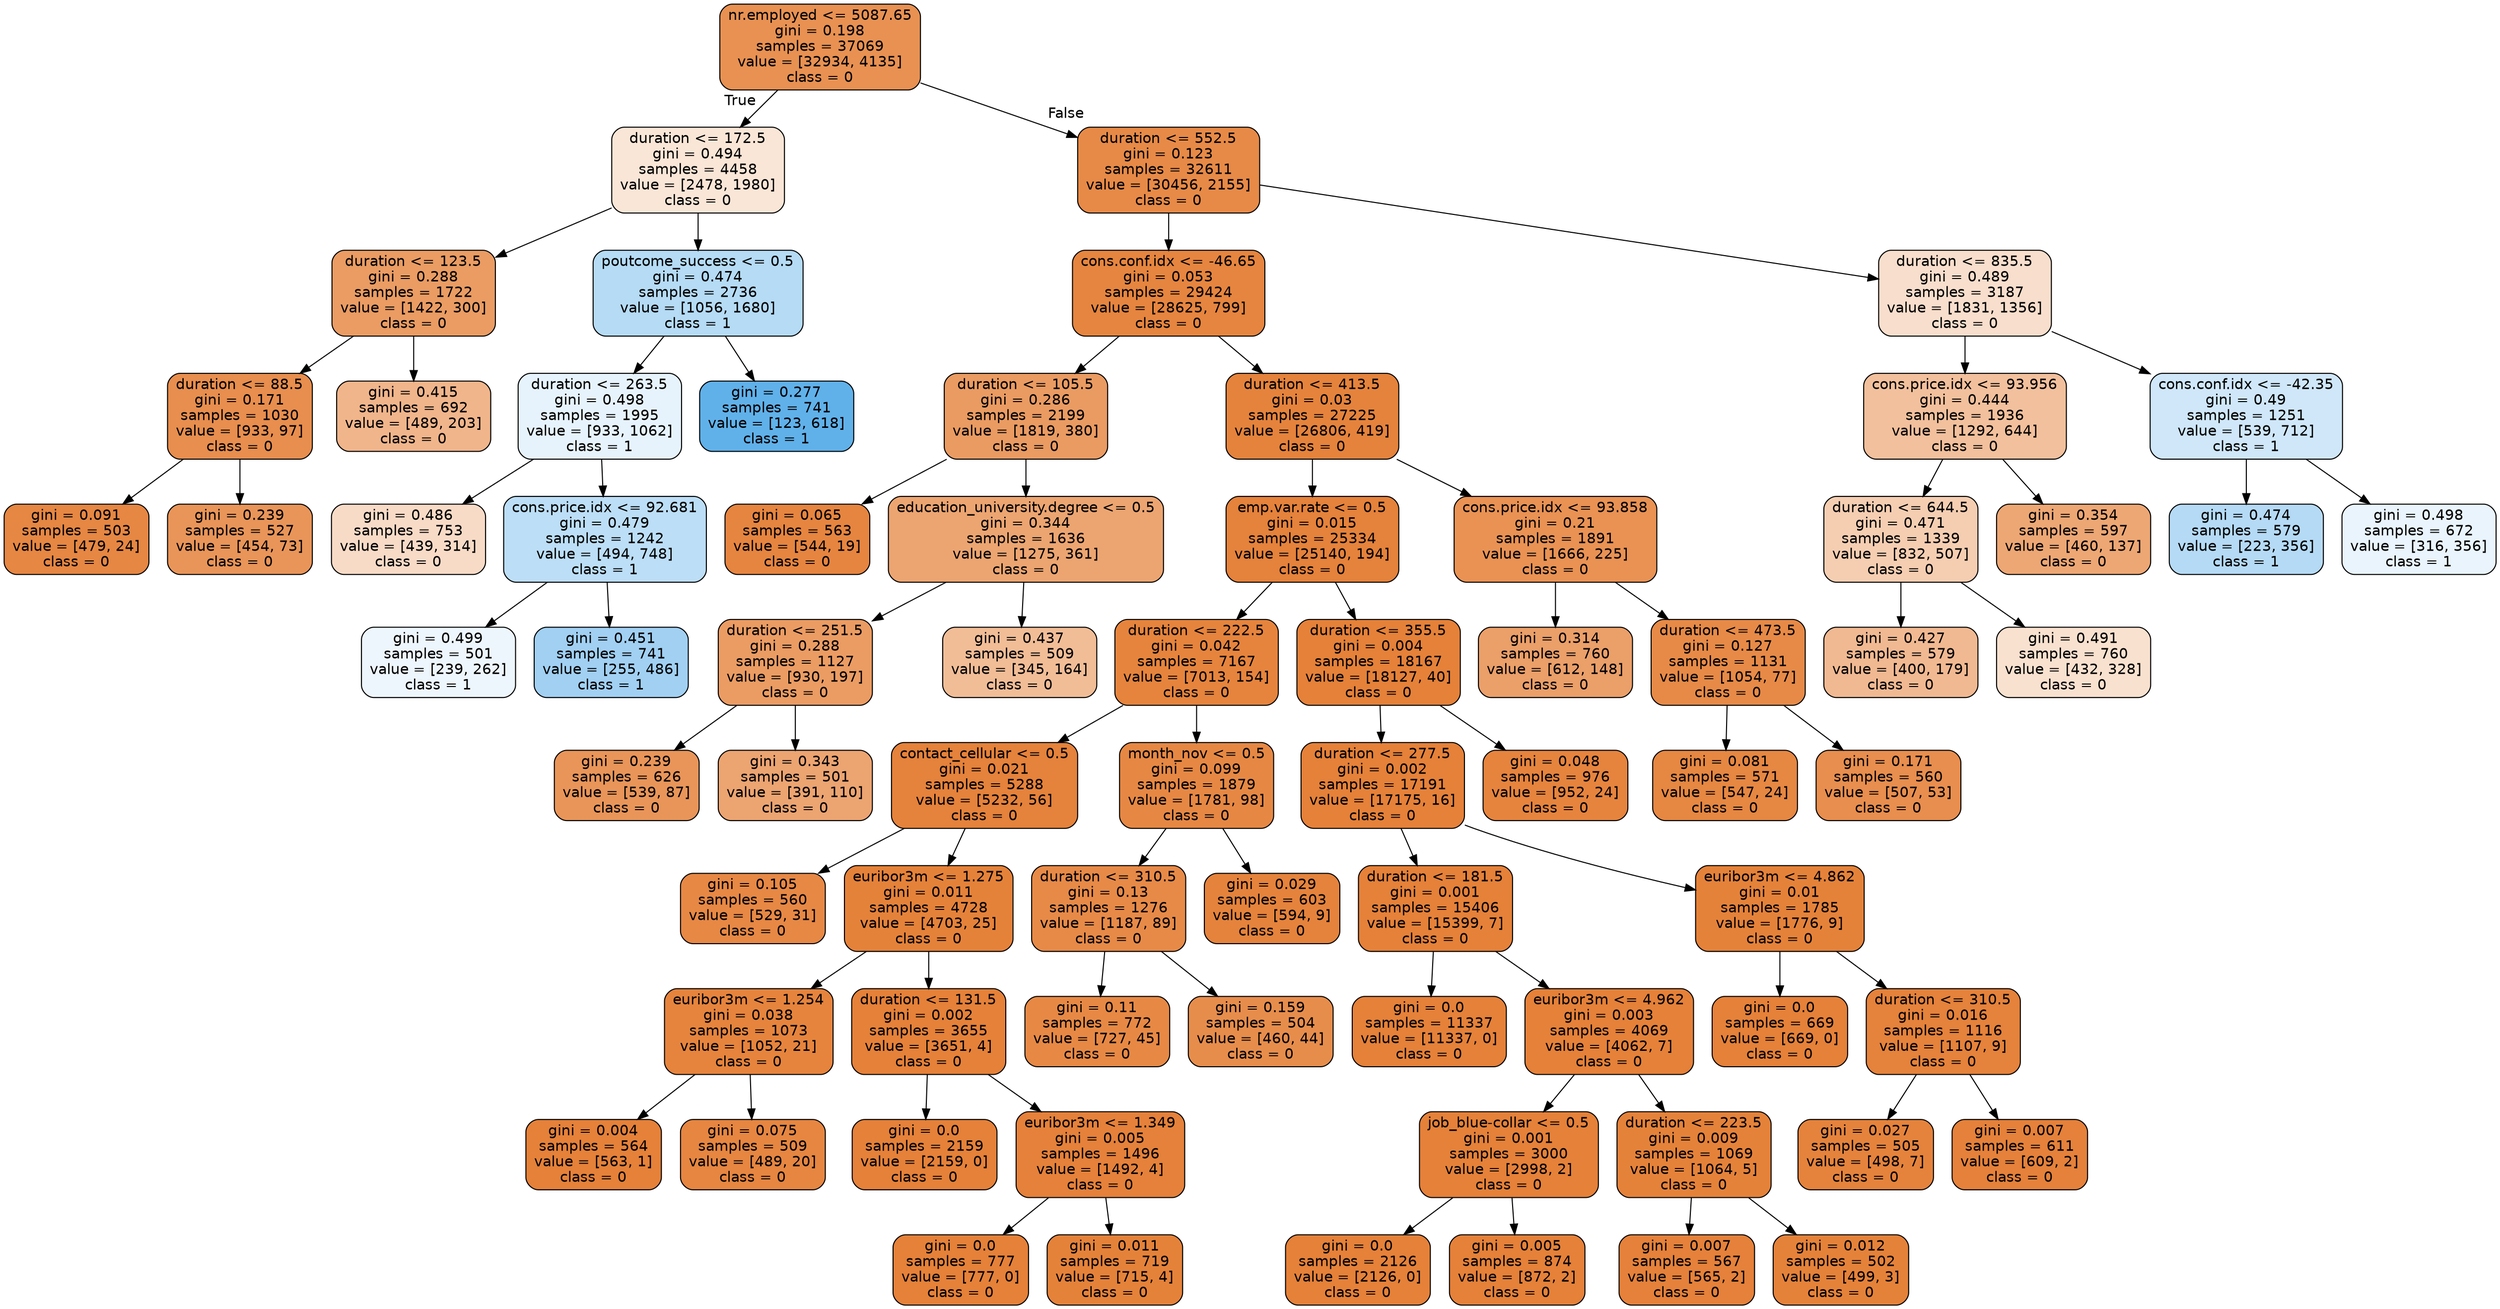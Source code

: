 digraph Tree {
node [shape=box, style="filled, rounded", color="black", fontname=helvetica] ;
edge [fontname=helvetica] ;
0 [label="nr.employed <= 5087.65\ngini = 0.198\nsamples = 37069\nvalue = [32934, 4135]\nclass = 0", fillcolor="#e89152"] ;
1 [label="duration <= 172.5\ngini = 0.494\nsamples = 4458\nvalue = [2478, 1980]\nclass = 0", fillcolor="#fae6d7"] ;
0 -> 1 [labeldistance=2.5, labelangle=45, headlabel="True"] ;
2 [label="duration <= 123.5\ngini = 0.288\nsamples = 1722\nvalue = [1422, 300]\nclass = 0", fillcolor="#ea9c63"] ;
1 -> 2 ;
3 [label="duration <= 88.5\ngini = 0.171\nsamples = 1030\nvalue = [933, 97]\nclass = 0", fillcolor="#e88e4e"] ;
2 -> 3 ;
4 [label="gini = 0.091\nsamples = 503\nvalue = [479, 24]\nclass = 0", fillcolor="#e68743"] ;
3 -> 4 ;
5 [label="gini = 0.239\nsamples = 527\nvalue = [454, 73]\nclass = 0", fillcolor="#e99559"] ;
3 -> 5 ;
6 [label="gini = 0.415\nsamples = 692\nvalue = [489, 203]\nclass = 0", fillcolor="#f0b58b"] ;
2 -> 6 ;
7 [label="poutcome_success <= 0.5\ngini = 0.474\nsamples = 2736\nvalue = [1056, 1680]\nclass = 1", fillcolor="#b5dbf5"] ;
1 -> 7 ;
8 [label="duration <= 263.5\ngini = 0.498\nsamples = 1995\nvalue = [933, 1062]\nclass = 1", fillcolor="#e7f3fc"] ;
7 -> 8 ;
9 [label="gini = 0.486\nsamples = 753\nvalue = [439, 314]\nclass = 0", fillcolor="#f8dbc7"] ;
8 -> 9 ;
10 [label="cons.price.idx <= 92.681\ngini = 0.479\nsamples = 1242\nvalue = [494, 748]\nclass = 1", fillcolor="#bcdef6"] ;
8 -> 10 ;
11 [label="gini = 0.499\nsamples = 501\nvalue = [239, 262]\nclass = 1", fillcolor="#eef6fd"] ;
10 -> 11 ;
12 [label="gini = 0.451\nsamples = 741\nvalue = [255, 486]\nclass = 1", fillcolor="#a1d0f3"] ;
10 -> 12 ;
13 [label="gini = 0.277\nsamples = 741\nvalue = [123, 618]\nclass = 1", fillcolor="#60b1ea"] ;
7 -> 13 ;
14 [label="duration <= 552.5\ngini = 0.123\nsamples = 32611\nvalue = [30456, 2155]\nclass = 0", fillcolor="#e78a47"] ;
0 -> 14 [labeldistance=2.5, labelangle=-45, headlabel="False"] ;
15 [label="cons.conf.idx <= -46.65\ngini = 0.053\nsamples = 29424\nvalue = [28625, 799]\nclass = 0", fillcolor="#e6853f"] ;
14 -> 15 ;
16 [label="duration <= 105.5\ngini = 0.286\nsamples = 2199\nvalue = [1819, 380]\nclass = 0", fillcolor="#ea9b62"] ;
15 -> 16 ;
17 [label="gini = 0.065\nsamples = 563\nvalue = [544, 19]\nclass = 0", fillcolor="#e68540"] ;
16 -> 17 ;
18 [label="education_university.degree <= 0.5\ngini = 0.344\nsamples = 1636\nvalue = [1275, 361]\nclass = 0", fillcolor="#eca571"] ;
16 -> 18 ;
19 [label="duration <= 251.5\ngini = 0.288\nsamples = 1127\nvalue = [930, 197]\nclass = 0", fillcolor="#eb9c63"] ;
18 -> 19 ;
20 [label="gini = 0.239\nsamples = 626\nvalue = [539, 87]\nclass = 0", fillcolor="#e99559"] ;
19 -> 20 ;
21 [label="gini = 0.343\nsamples = 501\nvalue = [391, 110]\nclass = 0", fillcolor="#eca471"] ;
19 -> 21 ;
22 [label="gini = 0.437\nsamples = 509\nvalue = [345, 164]\nclass = 0", fillcolor="#f1bd97"] ;
18 -> 22 ;
23 [label="duration <= 413.5\ngini = 0.03\nsamples = 27225\nvalue = [26806, 419]\nclass = 0", fillcolor="#e5833c"] ;
15 -> 23 ;
24 [label="emp.var.rate <= 0.5\ngini = 0.015\nsamples = 25334\nvalue = [25140, 194]\nclass = 0", fillcolor="#e5823b"] ;
23 -> 24 ;
25 [label="duration <= 222.5\ngini = 0.042\nsamples = 7167\nvalue = [7013, 154]\nclass = 0", fillcolor="#e6843d"] ;
24 -> 25 ;
26 [label="contact_cellular <= 0.5\ngini = 0.021\nsamples = 5288\nvalue = [5232, 56]\nclass = 0", fillcolor="#e5823b"] ;
25 -> 26 ;
27 [label="gini = 0.105\nsamples = 560\nvalue = [529, 31]\nclass = 0", fillcolor="#e78845"] ;
26 -> 27 ;
28 [label="euribor3m <= 1.275\ngini = 0.011\nsamples = 4728\nvalue = [4703, 25]\nclass = 0", fillcolor="#e5823a"] ;
26 -> 28 ;
29 [label="euribor3m <= 1.254\ngini = 0.038\nsamples = 1073\nvalue = [1052, 21]\nclass = 0", fillcolor="#e6843d"] ;
28 -> 29 ;
30 [label="gini = 0.004\nsamples = 564\nvalue = [563, 1]\nclass = 0", fillcolor="#e58139"] ;
29 -> 30 ;
31 [label="gini = 0.075\nsamples = 509\nvalue = [489, 20]\nclass = 0", fillcolor="#e68641"] ;
29 -> 31 ;
32 [label="duration <= 131.5\ngini = 0.002\nsamples = 3655\nvalue = [3651, 4]\nclass = 0", fillcolor="#e58139"] ;
28 -> 32 ;
33 [label="gini = 0.0\nsamples = 2159\nvalue = [2159, 0]\nclass = 0", fillcolor="#e58139"] ;
32 -> 33 ;
34 [label="euribor3m <= 1.349\ngini = 0.005\nsamples = 1496\nvalue = [1492, 4]\nclass = 0", fillcolor="#e5813a"] ;
32 -> 34 ;
35 [label="gini = 0.0\nsamples = 777\nvalue = [777, 0]\nclass = 0", fillcolor="#e58139"] ;
34 -> 35 ;
36 [label="gini = 0.011\nsamples = 719\nvalue = [715, 4]\nclass = 0", fillcolor="#e5823a"] ;
34 -> 36 ;
37 [label="month_nov <= 0.5\ngini = 0.099\nsamples = 1879\nvalue = [1781, 98]\nclass = 0", fillcolor="#e68844"] ;
25 -> 37 ;
38 [label="duration <= 310.5\ngini = 0.13\nsamples = 1276\nvalue = [1187, 89]\nclass = 0", fillcolor="#e78a48"] ;
37 -> 38 ;
39 [label="gini = 0.11\nsamples = 772\nvalue = [727, 45]\nclass = 0", fillcolor="#e78945"] ;
38 -> 39 ;
40 [label="gini = 0.159\nsamples = 504\nvalue = [460, 44]\nclass = 0", fillcolor="#e78d4c"] ;
38 -> 40 ;
41 [label="gini = 0.029\nsamples = 603\nvalue = [594, 9]\nclass = 0", fillcolor="#e5833c"] ;
37 -> 41 ;
42 [label="duration <= 355.5\ngini = 0.004\nsamples = 18167\nvalue = [18127, 40]\nclass = 0", fillcolor="#e58139"] ;
24 -> 42 ;
43 [label="duration <= 277.5\ngini = 0.002\nsamples = 17191\nvalue = [17175, 16]\nclass = 0", fillcolor="#e58139"] ;
42 -> 43 ;
44 [label="duration <= 181.5\ngini = 0.001\nsamples = 15406\nvalue = [15399, 7]\nclass = 0", fillcolor="#e58139"] ;
43 -> 44 ;
45 [label="gini = 0.0\nsamples = 11337\nvalue = [11337, 0]\nclass = 0", fillcolor="#e58139"] ;
44 -> 45 ;
46 [label="euribor3m <= 4.962\ngini = 0.003\nsamples = 4069\nvalue = [4062, 7]\nclass = 0", fillcolor="#e58139"] ;
44 -> 46 ;
47 [label="job_blue-collar <= 0.5\ngini = 0.001\nsamples = 3000\nvalue = [2998, 2]\nclass = 0", fillcolor="#e58139"] ;
46 -> 47 ;
48 [label="gini = 0.0\nsamples = 2126\nvalue = [2126, 0]\nclass = 0", fillcolor="#e58139"] ;
47 -> 48 ;
49 [label="gini = 0.005\nsamples = 874\nvalue = [872, 2]\nclass = 0", fillcolor="#e58139"] ;
47 -> 49 ;
50 [label="duration <= 223.5\ngini = 0.009\nsamples = 1069\nvalue = [1064, 5]\nclass = 0", fillcolor="#e5823a"] ;
46 -> 50 ;
51 [label="gini = 0.007\nsamples = 567\nvalue = [565, 2]\nclass = 0", fillcolor="#e5813a"] ;
50 -> 51 ;
52 [label="gini = 0.012\nsamples = 502\nvalue = [499, 3]\nclass = 0", fillcolor="#e5823a"] ;
50 -> 52 ;
53 [label="euribor3m <= 4.862\ngini = 0.01\nsamples = 1785\nvalue = [1776, 9]\nclass = 0", fillcolor="#e5823a"] ;
43 -> 53 ;
54 [label="gini = 0.0\nsamples = 669\nvalue = [669, 0]\nclass = 0", fillcolor="#e58139"] ;
53 -> 54 ;
55 [label="duration <= 310.5\ngini = 0.016\nsamples = 1116\nvalue = [1107, 9]\nclass = 0", fillcolor="#e5823b"] ;
53 -> 55 ;
56 [label="gini = 0.027\nsamples = 505\nvalue = [498, 7]\nclass = 0", fillcolor="#e5833c"] ;
55 -> 56 ;
57 [label="gini = 0.007\nsamples = 611\nvalue = [609, 2]\nclass = 0", fillcolor="#e5813a"] ;
55 -> 57 ;
58 [label="gini = 0.048\nsamples = 976\nvalue = [952, 24]\nclass = 0", fillcolor="#e6843e"] ;
42 -> 58 ;
59 [label="cons.price.idx <= 93.858\ngini = 0.21\nsamples = 1891\nvalue = [1666, 225]\nclass = 0", fillcolor="#e99254"] ;
23 -> 59 ;
60 [label="gini = 0.314\nsamples = 760\nvalue = [612, 148]\nclass = 0", fillcolor="#eb9f69"] ;
59 -> 60 ;
61 [label="duration <= 473.5\ngini = 0.127\nsamples = 1131\nvalue = [1054, 77]\nclass = 0", fillcolor="#e78a47"] ;
59 -> 61 ;
62 [label="gini = 0.081\nsamples = 571\nvalue = [547, 24]\nclass = 0", fillcolor="#e68742"] ;
61 -> 62 ;
63 [label="gini = 0.171\nsamples = 560\nvalue = [507, 53]\nclass = 0", fillcolor="#e88e4e"] ;
61 -> 63 ;
64 [label="duration <= 835.5\ngini = 0.489\nsamples = 3187\nvalue = [1831, 1356]\nclass = 0", fillcolor="#f8decc"] ;
14 -> 64 ;
65 [label="cons.price.idx <= 93.956\ngini = 0.444\nsamples = 1936\nvalue = [1292, 644]\nclass = 0", fillcolor="#f2c09c"] ;
64 -> 65 ;
66 [label="duration <= 644.5\ngini = 0.471\nsamples = 1339\nvalue = [832, 507]\nclass = 0", fillcolor="#f5ceb2"] ;
65 -> 66 ;
67 [label="gini = 0.427\nsamples = 579\nvalue = [400, 179]\nclass = 0", fillcolor="#f1b992"] ;
66 -> 67 ;
68 [label="gini = 0.491\nsamples = 760\nvalue = [432, 328]\nclass = 0", fillcolor="#f9e1cf"] ;
66 -> 68 ;
69 [label="gini = 0.354\nsamples = 597\nvalue = [460, 137]\nclass = 0", fillcolor="#eda774"] ;
65 -> 69 ;
70 [label="cons.conf.idx <= -42.35\ngini = 0.49\nsamples = 1251\nvalue = [539, 712]\nclass = 1", fillcolor="#cfe7f9"] ;
64 -> 70 ;
71 [label="gini = 0.474\nsamples = 579\nvalue = [223, 356]\nclass = 1", fillcolor="#b5daf5"] ;
70 -> 71 ;
72 [label="gini = 0.498\nsamples = 672\nvalue = [316, 356]\nclass = 1", fillcolor="#e9f4fc"] ;
70 -> 72 ;
}